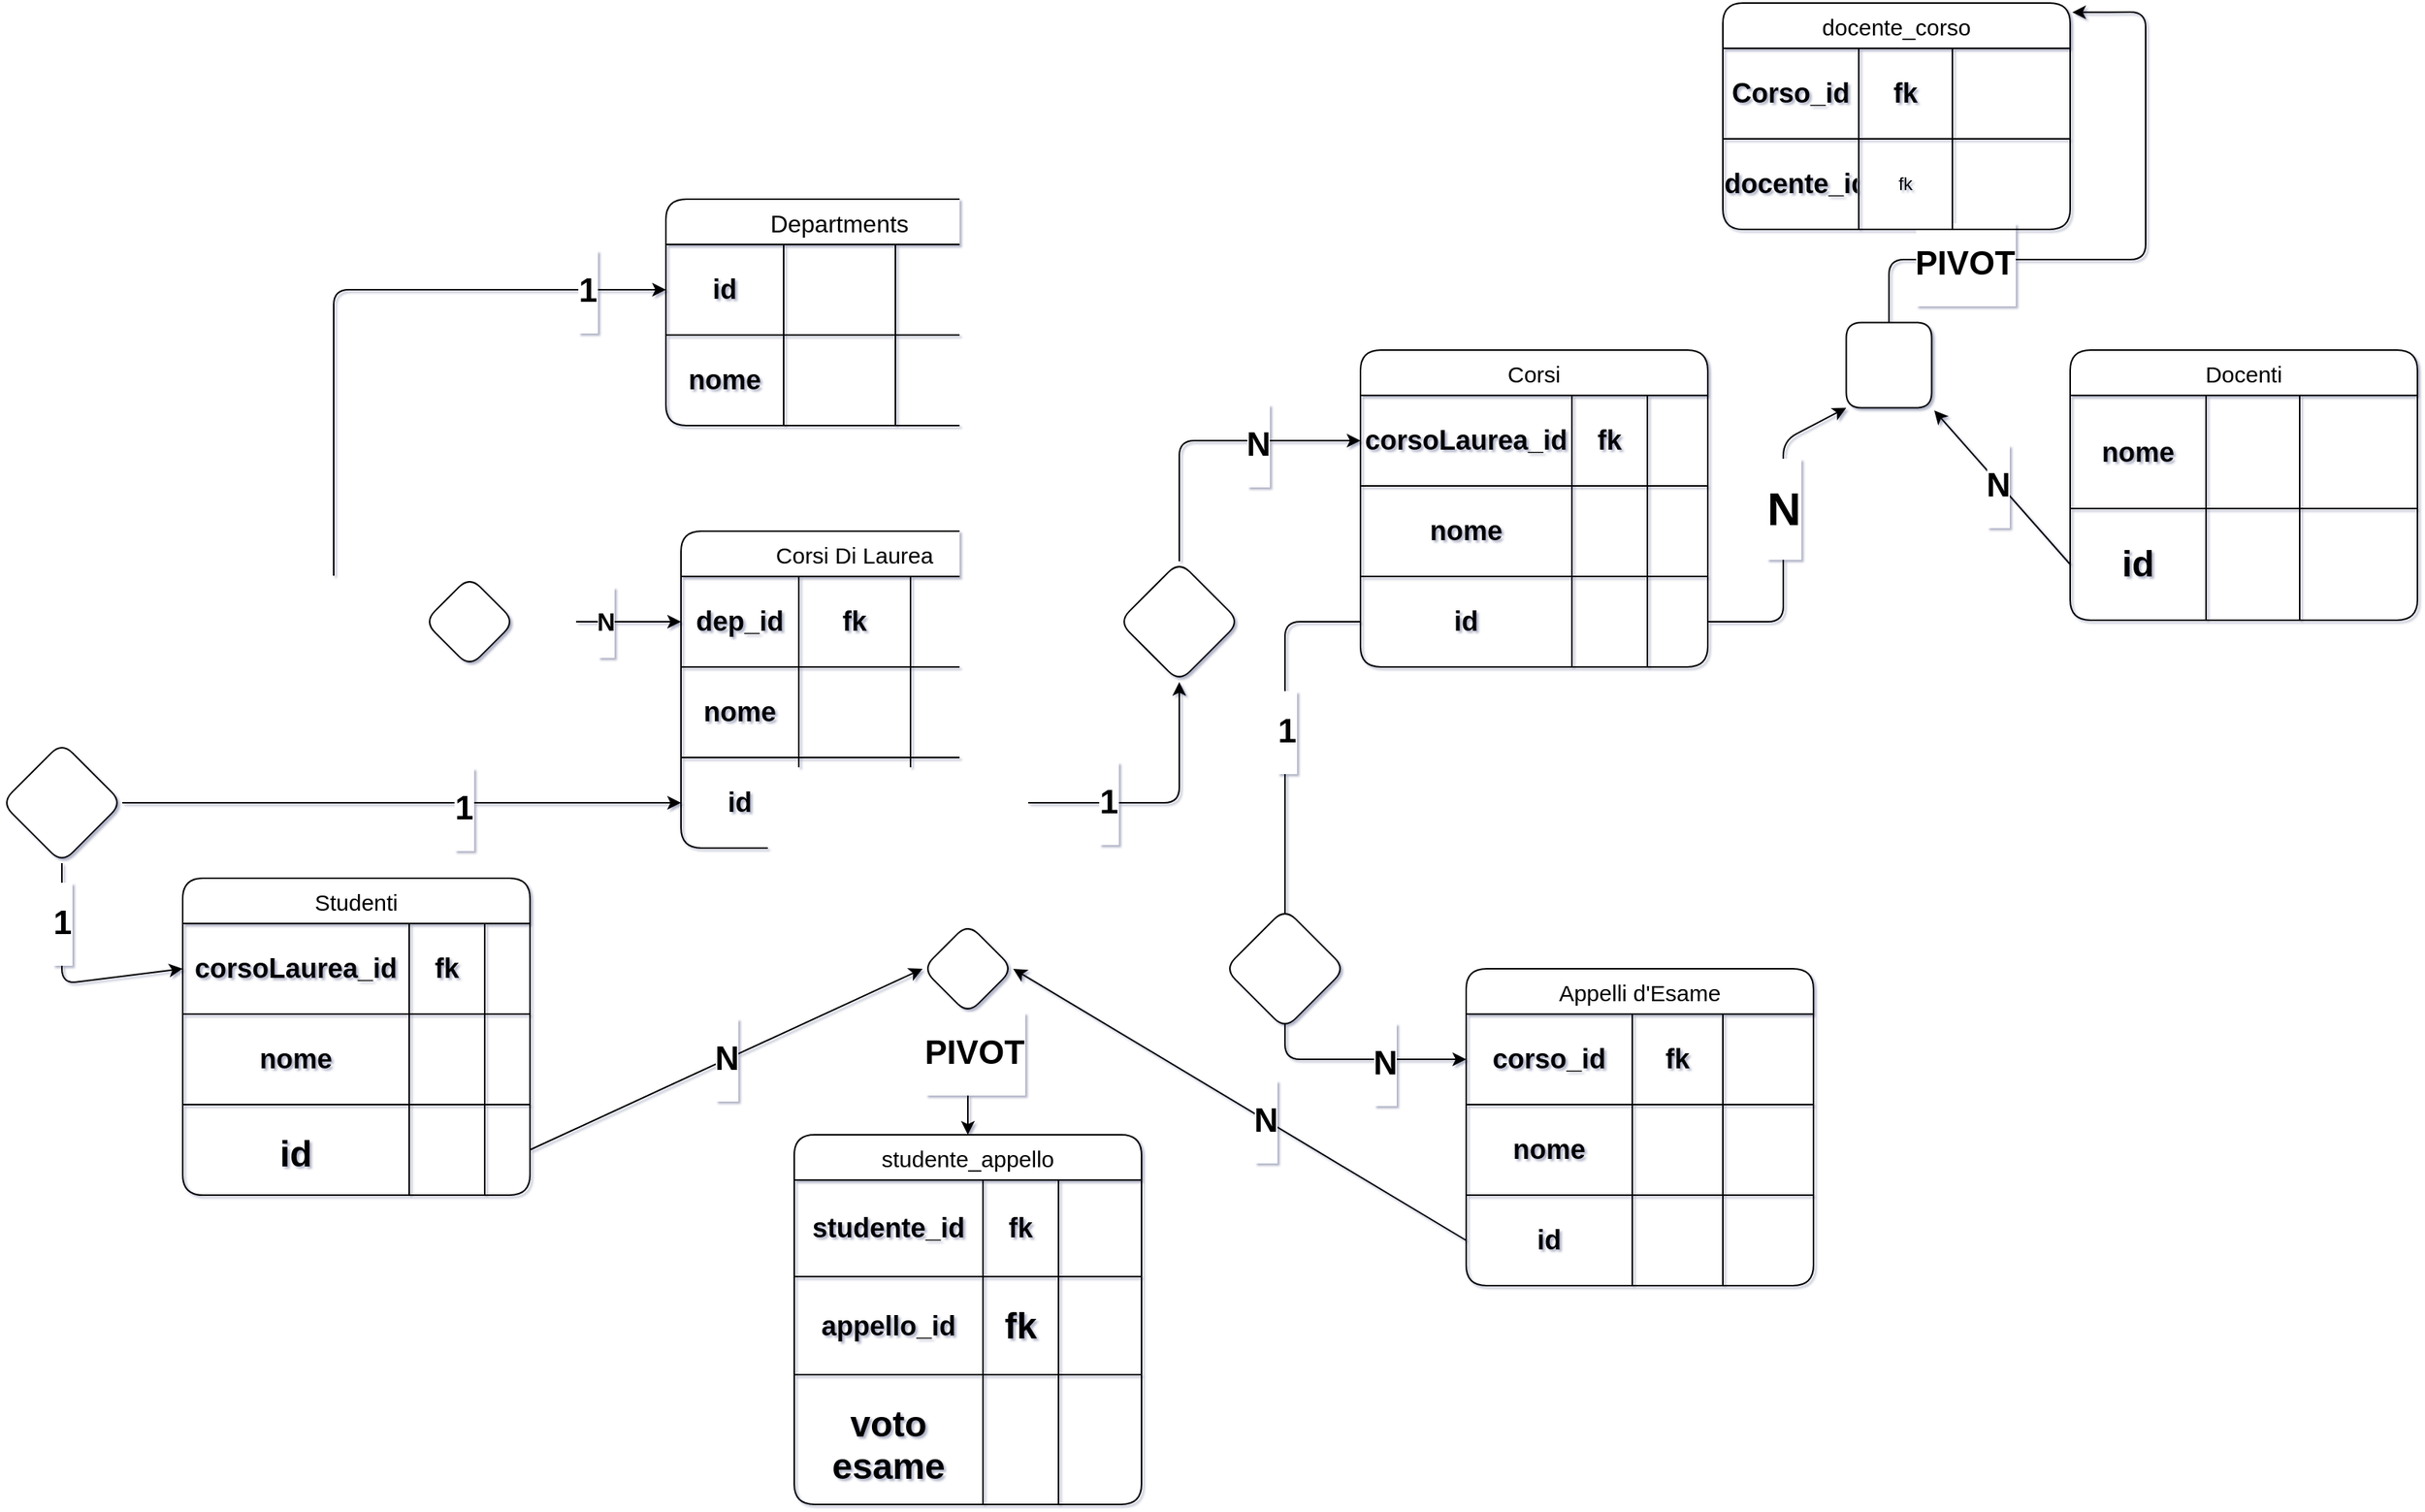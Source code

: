 <mxfile>
    <diagram id="S9YMOtjtEq2yLuOTXuQt" name="Page-1">
        <mxGraphModel dx="1249" dy="1067" grid="0" gridSize="13" guides="1" tooltips="1" connect="1" arrows="1" fold="1" page="0" pageScale="1" pageWidth="850" pageHeight="1100" background="none" math="0" shadow="1" adaptiveColors="auto">
            <root>
                <mxCell id="0"/>
                <mxCell id="1" parent="0"/>
                <mxCell id="32" value="Departments" style="shape=table;startSize=30;container=1;collapsible=0;childLayout=tableLayout;fontSize=16;rounded=1;" vertex="1" parent="1">
                    <mxGeometry x="500" y="-200" width="230" height="150" as="geometry"/>
                </mxCell>
                <mxCell id="33" value="" style="shape=tableRow;horizontal=0;startSize=0;swimlaneHead=0;swimlaneBody=0;strokeColor=inherit;top=0;left=0;bottom=0;right=0;collapsible=0;dropTarget=0;fillColor=none;points=[[0,0.5],[1,0.5]];portConstraint=eastwest;rounded=1;" vertex="1" parent="32">
                    <mxGeometry y="30" width="230" height="60" as="geometry"/>
                </mxCell>
                <mxCell id="34" value="&lt;h2&gt;id&lt;/h2&gt;" style="shape=partialRectangle;html=1;whiteSpace=wrap;connectable=0;strokeColor=inherit;overflow=hidden;fillColor=none;top=0;left=0;bottom=0;right=0;pointerEvents=1;rounded=1;" vertex="1" parent="33">
                    <mxGeometry width="78" height="60" as="geometry">
                        <mxRectangle width="78" height="60" as="alternateBounds"/>
                    </mxGeometry>
                </mxCell>
                <mxCell id="35" value="&lt;h2&gt;&lt;br&gt;&lt;/h2&gt;" style="shape=partialRectangle;html=1;whiteSpace=wrap;connectable=0;strokeColor=inherit;overflow=hidden;fillColor=none;top=0;left=0;bottom=0;right=0;pointerEvents=1;rounded=1;" vertex="1" parent="33">
                    <mxGeometry x="78" width="74" height="60" as="geometry">
                        <mxRectangle width="74" height="60" as="alternateBounds"/>
                    </mxGeometry>
                </mxCell>
                <mxCell id="36" value="" style="shape=partialRectangle;html=1;whiteSpace=wrap;connectable=0;strokeColor=inherit;overflow=hidden;fillColor=none;top=0;left=0;bottom=0;right=0;pointerEvents=1;rounded=1;" vertex="1" parent="33">
                    <mxGeometry x="152" width="78" height="60" as="geometry">
                        <mxRectangle width="78" height="60" as="alternateBounds"/>
                    </mxGeometry>
                </mxCell>
                <mxCell id="37" value="" style="shape=tableRow;horizontal=0;startSize=0;swimlaneHead=0;swimlaneBody=0;strokeColor=inherit;top=0;left=0;bottom=0;right=0;collapsible=0;dropTarget=0;fillColor=none;points=[[0,0.5],[1,0.5]];portConstraint=eastwest;rounded=1;" vertex="1" parent="32">
                    <mxGeometry y="90" width="230" height="60" as="geometry"/>
                </mxCell>
                <mxCell id="38" value="&lt;h2&gt;nome&lt;/h2&gt;" style="shape=partialRectangle;html=1;whiteSpace=wrap;connectable=0;strokeColor=inherit;overflow=hidden;fillColor=none;top=0;left=0;bottom=0;right=0;pointerEvents=1;rounded=1;" vertex="1" parent="37">
                    <mxGeometry width="78" height="60" as="geometry">
                        <mxRectangle width="78" height="60" as="alternateBounds"/>
                    </mxGeometry>
                </mxCell>
                <mxCell id="39" value="" style="shape=partialRectangle;html=1;whiteSpace=wrap;connectable=0;strokeColor=inherit;overflow=hidden;fillColor=none;top=0;left=0;bottom=0;right=0;pointerEvents=1;rounded=1;" vertex="1" parent="37">
                    <mxGeometry x="78" width="74" height="60" as="geometry">
                        <mxRectangle width="74" height="60" as="alternateBounds"/>
                    </mxGeometry>
                </mxCell>
                <mxCell id="40" value="" style="shape=partialRectangle;html=1;whiteSpace=wrap;connectable=0;strokeColor=inherit;overflow=hidden;fillColor=none;top=0;left=0;bottom=0;right=0;pointerEvents=1;rounded=1;" vertex="1" parent="37">
                    <mxGeometry x="152" width="78" height="60" as="geometry">
                        <mxRectangle width="78" height="60" as="alternateBounds"/>
                    </mxGeometry>
                </mxCell>
                <mxCell id="58" value="Corsi Di Laurea" style="shape=table;startSize=30;container=1;collapsible=0;childLayout=tableLayout;fontFamily=Helvetica;fontSize=15;rounded=1;" vertex="1" parent="1">
                    <mxGeometry x="510" y="20" width="230" height="210" as="geometry"/>
                </mxCell>
                <mxCell id="59" value="" style="shape=tableRow;horizontal=0;startSize=0;swimlaneHead=0;swimlaneBody=0;strokeColor=inherit;top=0;left=0;bottom=0;right=0;collapsible=0;dropTarget=0;fillColor=none;points=[[0,0.5],[1,0.5]];portConstraint=eastwest;rounded=1;" vertex="1" parent="58">
                    <mxGeometry y="30" width="230" height="60" as="geometry"/>
                </mxCell>
                <mxCell id="60" value="&lt;h2&gt;dep_id&lt;/h2&gt;" style="shape=partialRectangle;html=1;whiteSpace=wrap;connectable=0;strokeColor=inherit;overflow=hidden;fillColor=none;top=0;left=0;bottom=0;right=0;pointerEvents=1;rounded=1;" vertex="1" parent="59">
                    <mxGeometry width="78" height="60" as="geometry">
                        <mxRectangle width="78" height="60" as="alternateBounds"/>
                    </mxGeometry>
                </mxCell>
                <mxCell id="61" value="&lt;h2&gt;fk&lt;/h2&gt;" style="shape=partialRectangle;html=1;whiteSpace=wrap;connectable=0;strokeColor=inherit;overflow=hidden;fillColor=none;top=0;left=0;bottom=0;right=0;pointerEvents=1;rounded=1;" vertex="1" parent="59">
                    <mxGeometry x="78" width="74" height="60" as="geometry">
                        <mxRectangle width="74" height="60" as="alternateBounds"/>
                    </mxGeometry>
                </mxCell>
                <mxCell id="62" value="&lt;h2&gt;&lt;br&gt;&lt;/h2&gt;" style="shape=partialRectangle;html=1;whiteSpace=wrap;connectable=0;strokeColor=inherit;overflow=hidden;fillColor=none;top=0;left=0;bottom=0;right=0;pointerEvents=1;rounded=1;" vertex="1" parent="59">
                    <mxGeometry x="152" width="78" height="60" as="geometry">
                        <mxRectangle width="78" height="60" as="alternateBounds"/>
                    </mxGeometry>
                </mxCell>
                <mxCell id="104" value="" style="shape=tableRow;horizontal=0;startSize=0;swimlaneHead=0;swimlaneBody=0;strokeColor=inherit;top=0;left=0;bottom=0;right=0;collapsible=0;dropTarget=0;fillColor=none;points=[[0,0.5],[1,0.5]];portConstraint=eastwest;rounded=1;" vertex="1" parent="58">
                    <mxGeometry y="90" width="230" height="60" as="geometry"/>
                </mxCell>
                <mxCell id="105" value="&lt;h2&gt;nome&lt;/h2&gt;" style="shape=partialRectangle;html=1;whiteSpace=wrap;connectable=0;strokeColor=inherit;overflow=hidden;fillColor=none;top=0;left=0;bottom=0;right=0;pointerEvents=1;rounded=1;" vertex="1" parent="104">
                    <mxGeometry width="78" height="60" as="geometry">
                        <mxRectangle width="78" height="60" as="alternateBounds"/>
                    </mxGeometry>
                </mxCell>
                <mxCell id="106" value="&lt;h2&gt;&lt;br&gt;&lt;/h2&gt;" style="shape=partialRectangle;html=1;whiteSpace=wrap;connectable=0;strokeColor=inherit;overflow=hidden;fillColor=none;top=0;left=0;bottom=0;right=0;pointerEvents=1;rounded=1;" vertex="1" parent="104">
                    <mxGeometry x="78" width="74" height="60" as="geometry">
                        <mxRectangle width="74" height="60" as="alternateBounds"/>
                    </mxGeometry>
                </mxCell>
                <mxCell id="107" value="" style="shape=partialRectangle;html=1;whiteSpace=wrap;connectable=0;strokeColor=inherit;overflow=hidden;fillColor=none;top=0;left=0;bottom=0;right=0;pointerEvents=1;rounded=1;" vertex="1" parent="104">
                    <mxGeometry x="152" width="78" height="60" as="geometry">
                        <mxRectangle width="78" height="60" as="alternateBounds"/>
                    </mxGeometry>
                </mxCell>
                <mxCell id="63" value="" style="shape=tableRow;horizontal=0;startSize=0;swimlaneHead=0;swimlaneBody=0;strokeColor=inherit;top=0;left=0;bottom=0;right=0;collapsible=0;dropTarget=0;fillColor=none;points=[[0,0.5],[1,0.5]];portConstraint=eastwest;rounded=1;" vertex="1" parent="58">
                    <mxGeometry y="150" width="230" height="60" as="geometry"/>
                </mxCell>
                <mxCell id="64" value="&lt;h2&gt;id&lt;/h2&gt;" style="shape=partialRectangle;html=1;whiteSpace=wrap;connectable=0;strokeColor=inherit;overflow=hidden;fillColor=none;top=0;left=0;bottom=0;right=0;pointerEvents=1;rounded=1;" vertex="1" parent="63">
                    <mxGeometry width="78" height="60" as="geometry">
                        <mxRectangle width="78" height="60" as="alternateBounds"/>
                    </mxGeometry>
                </mxCell>
                <mxCell id="65" value="" style="shape=partialRectangle;html=1;whiteSpace=wrap;connectable=0;strokeColor=inherit;overflow=hidden;fillColor=none;top=0;left=0;bottom=0;right=0;pointerEvents=1;rounded=1;" vertex="1" parent="63">
                    <mxGeometry x="78" width="74" height="60" as="geometry">
                        <mxRectangle width="74" height="60" as="alternateBounds"/>
                    </mxGeometry>
                </mxCell>
                <mxCell id="66" value="" style="shape=partialRectangle;html=1;whiteSpace=wrap;connectable=0;strokeColor=inherit;overflow=hidden;fillColor=none;top=0;left=0;bottom=0;right=0;pointerEvents=1;rounded=1;" vertex="1" parent="63">
                    <mxGeometry x="152" width="78" height="60" as="geometry">
                        <mxRectangle width="78" height="60" as="alternateBounds"/>
                    </mxGeometry>
                </mxCell>
                <mxCell id="77" style="edgeStyle=none;html=1;exitX=1;exitY=0.5;exitDx=0;exitDy=0;entryX=0;entryY=0.5;entryDx=0;entryDy=0;rounded=1;" edge="1" parent="1" source="78" target="59">
                    <mxGeometry relative="1" as="geometry">
                        <mxPoint x="480" y="80.167" as="targetPoint"/>
                    </mxGeometry>
                </mxCell>
                <mxCell id="82" value="&lt;h2&gt;N&lt;/h2&gt;" style="edgeLabel;html=1;align=center;verticalAlign=middle;resizable=0;points=[];rounded=1;" vertex="1" connectable="0" parent="77">
                    <mxGeometry x="0.08" relative="1" as="geometry">
                        <mxPoint as="offset"/>
                    </mxGeometry>
                </mxCell>
                <mxCell id="80" style="edgeStyle=none;html=1;entryX=0;entryY=0.5;entryDx=0;entryDy=0;rounded=1;" edge="1" parent="1" source="78" target="33">
                    <mxGeometry relative="1" as="geometry">
                        <mxPoint x="380" y="79.71" as="sourcePoint"/>
                        <mxPoint x="320" y="79.71" as="targetPoint"/>
                        <Array as="points">
                            <mxPoint x="280" y="80"/>
                            <mxPoint x="280" y="-90"/>
                            <mxPoint x="280" y="-140"/>
                        </Array>
                    </mxGeometry>
                </mxCell>
                <mxCell id="142" value="&lt;h1&gt;1&lt;/h1&gt;" style="edgeLabel;html=1;align=center;verticalAlign=middle;resizable=0;points=[];rounded=1;" vertex="1" connectable="0" parent="80">
                    <mxGeometry x="0.792" y="-1" relative="1" as="geometry">
                        <mxPoint as="offset"/>
                    </mxGeometry>
                </mxCell>
                <mxCell id="83" value="Docenti" style="shape=table;startSize=30;container=1;collapsible=0;childLayout=tableLayout;fontFamily=Helvetica;fontSize=15;rounded=1;" vertex="1" parent="1">
                    <mxGeometry x="1430" y="-100" width="230" height="179" as="geometry"/>
                </mxCell>
                <mxCell id="88" value="" style="shape=tableRow;horizontal=0;startSize=0;swimlaneHead=0;swimlaneBody=0;strokeColor=inherit;top=0;left=0;bottom=0;right=0;collapsible=0;dropTarget=0;fillColor=none;points=[[0,0.5],[1,0.5]];portConstraint=eastwest;rounded=1;" vertex="1" parent="83">
                    <mxGeometry y="30" width="230" height="75" as="geometry"/>
                </mxCell>
                <mxCell id="89" value="&lt;h2&gt;nome&lt;/h2&gt;" style="shape=partialRectangle;html=1;whiteSpace=wrap;connectable=0;strokeColor=inherit;overflow=hidden;fillColor=none;top=0;left=0;bottom=0;right=0;pointerEvents=1;rounded=1;" vertex="1" parent="88">
                    <mxGeometry width="90" height="75" as="geometry">
                        <mxRectangle width="90" height="75" as="alternateBounds"/>
                    </mxGeometry>
                </mxCell>
                <mxCell id="90" value="" style="shape=partialRectangle;html=1;whiteSpace=wrap;connectable=0;strokeColor=inherit;overflow=hidden;fillColor=none;top=0;left=0;bottom=0;right=0;pointerEvents=1;rounded=1;" vertex="1" parent="88">
                    <mxGeometry x="90" width="62" height="75" as="geometry">
                        <mxRectangle width="62" height="75" as="alternateBounds"/>
                    </mxGeometry>
                </mxCell>
                <mxCell id="91" value="" style="shape=partialRectangle;html=1;whiteSpace=wrap;connectable=0;strokeColor=inherit;overflow=hidden;fillColor=none;top=0;left=0;bottom=0;right=0;pointerEvents=1;rounded=1;" vertex="1" parent="88">
                    <mxGeometry x="152" width="78" height="75" as="geometry">
                        <mxRectangle width="78" height="75" as="alternateBounds"/>
                    </mxGeometry>
                </mxCell>
                <mxCell id="92" value="" style="shape=tableRow;horizontal=0;startSize=0;swimlaneHead=0;swimlaneBody=0;strokeColor=inherit;top=0;left=0;bottom=0;right=0;collapsible=0;dropTarget=0;fillColor=none;points=[[0,0.5],[1,0.5]];portConstraint=eastwest;rounded=1;" vertex="1" parent="83">
                    <mxGeometry y="105" width="230" height="74" as="geometry"/>
                </mxCell>
                <mxCell id="93" value="&lt;h1&gt;id&lt;/h1&gt;" style="shape=partialRectangle;html=1;whiteSpace=wrap;connectable=0;strokeColor=inherit;overflow=hidden;fillColor=none;top=0;left=0;bottom=0;right=0;pointerEvents=1;rounded=1;" vertex="1" parent="92">
                    <mxGeometry width="90" height="74" as="geometry">
                        <mxRectangle width="90" height="74" as="alternateBounds"/>
                    </mxGeometry>
                </mxCell>
                <mxCell id="94" value="" style="shape=partialRectangle;html=1;whiteSpace=wrap;connectable=0;strokeColor=inherit;overflow=hidden;fillColor=none;top=0;left=0;bottom=0;right=0;pointerEvents=1;rounded=1;" vertex="1" parent="92">
                    <mxGeometry x="90" width="62" height="74" as="geometry">
                        <mxRectangle width="62" height="74" as="alternateBounds"/>
                    </mxGeometry>
                </mxCell>
                <mxCell id="95" value="" style="shape=partialRectangle;html=1;whiteSpace=wrap;connectable=0;strokeColor=inherit;overflow=hidden;fillColor=none;top=0;left=0;bottom=0;right=0;pointerEvents=1;rounded=1;" vertex="1" parent="92">
                    <mxGeometry x="152" width="78" height="74" as="geometry">
                        <mxRectangle width="78" height="74" as="alternateBounds"/>
                    </mxGeometry>
                </mxCell>
                <mxCell id="108" value="Corsi" style="shape=table;startSize=30;container=1;collapsible=0;childLayout=tableLayout;fontFamily=Helvetica;fontSize=15;rounded=1;" vertex="1" parent="1">
                    <mxGeometry x="960" y="-100" width="230" height="210" as="geometry"/>
                </mxCell>
                <mxCell id="109" value="" style="shape=tableRow;horizontal=0;startSize=0;swimlaneHead=0;swimlaneBody=0;strokeColor=inherit;top=0;left=0;bottom=0;right=0;collapsible=0;dropTarget=0;fillColor=none;points=[[0,0.5],[1,0.5]];portConstraint=eastwest;rounded=1;" vertex="1" parent="108">
                    <mxGeometry y="30" width="230" height="60" as="geometry"/>
                </mxCell>
                <mxCell id="110" value="&lt;h2&gt;corsoLaurea_id&lt;/h2&gt;" style="shape=partialRectangle;html=1;whiteSpace=wrap;connectable=0;strokeColor=inherit;overflow=hidden;fillColor=none;top=0;left=0;bottom=0;right=0;pointerEvents=1;rounded=1;" vertex="1" parent="109">
                    <mxGeometry width="140" height="60" as="geometry">
                        <mxRectangle width="140" height="60" as="alternateBounds"/>
                    </mxGeometry>
                </mxCell>
                <mxCell id="111" value="&lt;h2&gt;fk&lt;/h2&gt;" style="shape=partialRectangle;html=1;whiteSpace=wrap;connectable=0;strokeColor=inherit;overflow=hidden;fillColor=none;top=0;left=0;bottom=0;right=0;pointerEvents=1;rounded=1;" vertex="1" parent="109">
                    <mxGeometry x="140" width="50" height="60" as="geometry">
                        <mxRectangle width="50" height="60" as="alternateBounds"/>
                    </mxGeometry>
                </mxCell>
                <mxCell id="112" value="&lt;h2&gt;&lt;br&gt;&lt;/h2&gt;" style="shape=partialRectangle;html=1;whiteSpace=wrap;connectable=0;strokeColor=inherit;overflow=hidden;fillColor=none;top=0;left=0;bottom=0;right=0;pointerEvents=1;rounded=1;" vertex="1" parent="109">
                    <mxGeometry x="190" width="40" height="60" as="geometry">
                        <mxRectangle width="40" height="60" as="alternateBounds"/>
                    </mxGeometry>
                </mxCell>
                <mxCell id="113" value="" style="shape=tableRow;horizontal=0;startSize=0;swimlaneHead=0;swimlaneBody=0;strokeColor=inherit;top=0;left=0;bottom=0;right=0;collapsible=0;dropTarget=0;fillColor=none;points=[[0,0.5],[1,0.5]];portConstraint=eastwest;rounded=1;" vertex="1" parent="108">
                    <mxGeometry y="90" width="230" height="60" as="geometry"/>
                </mxCell>
                <mxCell id="114" value="&lt;h2&gt;nome&lt;/h2&gt;" style="shape=partialRectangle;html=1;whiteSpace=wrap;connectable=0;strokeColor=inherit;overflow=hidden;fillColor=none;top=0;left=0;bottom=0;right=0;pointerEvents=1;rounded=1;" vertex="1" parent="113">
                    <mxGeometry width="140" height="60" as="geometry">
                        <mxRectangle width="140" height="60" as="alternateBounds"/>
                    </mxGeometry>
                </mxCell>
                <mxCell id="115" value="&lt;h2&gt;&lt;br&gt;&lt;/h2&gt;" style="shape=partialRectangle;html=1;whiteSpace=wrap;connectable=0;strokeColor=inherit;overflow=hidden;fillColor=none;top=0;left=0;bottom=0;right=0;pointerEvents=1;rounded=1;" vertex="1" parent="113">
                    <mxGeometry x="140" width="50" height="60" as="geometry">
                        <mxRectangle width="50" height="60" as="alternateBounds"/>
                    </mxGeometry>
                </mxCell>
                <mxCell id="116" value="" style="shape=partialRectangle;html=1;whiteSpace=wrap;connectable=0;strokeColor=inherit;overflow=hidden;fillColor=none;top=0;left=0;bottom=0;right=0;pointerEvents=1;rounded=1;" vertex="1" parent="113">
                    <mxGeometry x="190" width="40" height="60" as="geometry">
                        <mxRectangle width="40" height="60" as="alternateBounds"/>
                    </mxGeometry>
                </mxCell>
                <mxCell id="117" value="" style="shape=tableRow;horizontal=0;startSize=0;swimlaneHead=0;swimlaneBody=0;strokeColor=inherit;top=0;left=0;bottom=0;right=0;collapsible=0;dropTarget=0;fillColor=none;points=[[0,0.5],[1,0.5]];portConstraint=eastwest;rounded=1;" vertex="1" parent="108">
                    <mxGeometry y="150" width="230" height="60" as="geometry"/>
                </mxCell>
                <mxCell id="118" value="&lt;h2&gt;id&lt;/h2&gt;" style="shape=partialRectangle;html=1;whiteSpace=wrap;connectable=0;strokeColor=inherit;overflow=hidden;fillColor=none;top=0;left=0;bottom=0;right=0;pointerEvents=1;rounded=1;" vertex="1" parent="117">
                    <mxGeometry width="140" height="60" as="geometry">
                        <mxRectangle width="140" height="60" as="alternateBounds"/>
                    </mxGeometry>
                </mxCell>
                <mxCell id="119" value="" style="shape=partialRectangle;html=1;whiteSpace=wrap;connectable=0;strokeColor=inherit;overflow=hidden;fillColor=none;top=0;left=0;bottom=0;right=0;pointerEvents=1;rounded=1;" vertex="1" parent="117">
                    <mxGeometry x="140" width="50" height="60" as="geometry">
                        <mxRectangle width="50" height="60" as="alternateBounds"/>
                    </mxGeometry>
                </mxCell>
                <mxCell id="120" value="" style="shape=partialRectangle;html=1;whiteSpace=wrap;connectable=0;strokeColor=inherit;overflow=hidden;fillColor=none;top=0;left=0;bottom=0;right=0;pointerEvents=1;rounded=1;" vertex="1" parent="117">
                    <mxGeometry x="190" width="40" height="60" as="geometry">
                        <mxRectangle width="40" height="60" as="alternateBounds"/>
                    </mxGeometry>
                </mxCell>
                <mxCell id="131" style="edgeStyle=none;html=1;entryX=0;entryY=0.5;entryDx=0;entryDy=0;rounded=1;" edge="1" parent="1" target="109">
                    <mxGeometry relative="1" as="geometry">
                        <mxPoint x="810" y="80.143" as="targetPoint"/>
                        <mxPoint x="840" y="40" as="sourcePoint"/>
                        <Array as="points">
                            <mxPoint x="840" y="-40"/>
                        </Array>
                    </mxGeometry>
                </mxCell>
                <mxCell id="145" value="&lt;h2&gt;N&lt;/h2&gt;" style="edgeLabel;html=1;align=center;verticalAlign=middle;resizable=0;points=[];rounded=1;" vertex="1" connectable="0" parent="131">
                    <mxGeometry x="0.308" y="-2" relative="1" as="geometry">
                        <mxPoint as="offset"/>
                    </mxGeometry>
                </mxCell>
                <mxCell id="229" value="&lt;h1&gt;N&lt;/h1&gt;" style="edgeLabel;html=1;align=center;verticalAlign=middle;resizable=0;points=[];rounded=1;" vertex="1" connectable="0" parent="131">
                    <mxGeometry x="0.316" y="-3" relative="1" as="geometry">
                        <mxPoint as="offset"/>
                    </mxGeometry>
                </mxCell>
                <mxCell id="78" value="" style="rhombus;whiteSpace=wrap;html=1;rounded=1;" vertex="1" parent="1">
                    <mxGeometry x="340" y="50" width="60" height="60" as="geometry"/>
                </mxCell>
                <mxCell id="149" value="" style="edgeStyle=none;html=1;entryX=0;entryY=0.5;entryDx=0;entryDy=0;exitX=1;exitY=0.5;exitDx=0;exitDy=0;rounded=1;" edge="1" parent="1" source="117" target="148">
                    <mxGeometry relative="1" as="geometry">
                        <mxPoint x="310" y="-250" as="targetPoint"/>
                        <mxPoint x="1240" y="280" as="sourcePoint"/>
                        <Array as="points">
                            <mxPoint x="1240" y="80"/>
                            <mxPoint x="1240" y="-40"/>
                        </Array>
                    </mxGeometry>
                </mxCell>
                <mxCell id="150" value="&lt;h1&gt;&lt;font style=&quot;font-size: 31px;&quot;&gt;N&lt;/font&gt;&lt;/h1&gt;" style="edgeLabel;html=1;align=center;verticalAlign=bottom;resizable=0;points=[];rounded=1;" vertex="1" connectable="0" parent="149">
                    <mxGeometry x="-0.956" y="-3" relative="1" as="geometry">
                        <mxPoint x="45" y="-43" as="offset"/>
                    </mxGeometry>
                </mxCell>
                <mxCell id="206" style="edgeStyle=none;html=1;entryX=1.006;entryY=0.041;entryDx=0;entryDy=0;entryPerimeter=0;rounded=1;" edge="1" parent="1" source="148" target="181">
                    <mxGeometry relative="1" as="geometry">
                        <mxPoint x="1480" y="-460" as="targetPoint"/>
                        <Array as="points">
                            <mxPoint x="1310" y="-160"/>
                            <mxPoint x="1480" y="-160"/>
                            <mxPoint x="1480" y="-324"/>
                        </Array>
                    </mxGeometry>
                </mxCell>
                <mxCell id="207" value="&lt;h1&gt;PIVOT&lt;/h1&gt;" style="edgeLabel;html=1;align=center;verticalAlign=middle;resizable=0;points=[];rounded=1;" vertex="1" connectable="0" parent="206">
                    <mxGeometry x="-0.569" y="-3" relative="1" as="geometry">
                        <mxPoint as="offset"/>
                    </mxGeometry>
                </mxCell>
                <mxCell id="148" value="" style="rhombus;whiteSpace=wrap;html=1;rotation=-135;direction=south;rounded=1;" vertex="1" parent="1">
                    <mxGeometry x="1270" y="-130" width="80" height="80" as="geometry"/>
                </mxCell>
                <mxCell id="152" value="Appelli d&#39;Esame" style="shape=table;startSize=30;container=1;collapsible=0;childLayout=tableLayout;fontFamily=Helvetica;fontSize=15;rounded=1;" vertex="1" parent="1">
                    <mxGeometry x="1030" y="310" width="230" height="210" as="geometry"/>
                </mxCell>
                <mxCell id="153" value="" style="shape=tableRow;horizontal=0;startSize=0;swimlaneHead=0;swimlaneBody=0;strokeColor=inherit;top=0;left=0;bottom=0;right=0;collapsible=0;dropTarget=0;fillColor=none;points=[[0,0.5],[1,0.5]];portConstraint=eastwest;rounded=1;" vertex="1" parent="152">
                    <mxGeometry y="30" width="230" height="60" as="geometry"/>
                </mxCell>
                <mxCell id="154" value="&lt;h2&gt;corso_id&lt;/h2&gt;" style="shape=partialRectangle;html=1;whiteSpace=wrap;connectable=0;strokeColor=inherit;overflow=hidden;fillColor=none;top=0;left=0;bottom=0;right=0;pointerEvents=1;rounded=1;" vertex="1" parent="153">
                    <mxGeometry width="110" height="60" as="geometry">
                        <mxRectangle width="110" height="60" as="alternateBounds"/>
                    </mxGeometry>
                </mxCell>
                <mxCell id="155" value="&lt;h2&gt;fk&lt;/h2&gt;" style="shape=partialRectangle;html=1;whiteSpace=wrap;connectable=0;strokeColor=inherit;overflow=hidden;fillColor=none;top=0;left=0;bottom=0;right=0;pointerEvents=1;rounded=1;" vertex="1" parent="153">
                    <mxGeometry x="110" width="60" height="60" as="geometry">
                        <mxRectangle width="60" height="60" as="alternateBounds"/>
                    </mxGeometry>
                </mxCell>
                <mxCell id="156" value="&lt;h2&gt;&lt;br&gt;&lt;/h2&gt;" style="shape=partialRectangle;html=1;whiteSpace=wrap;connectable=0;strokeColor=inherit;overflow=hidden;fillColor=none;top=0;left=0;bottom=0;right=0;pointerEvents=1;rounded=1;" vertex="1" parent="153">
                    <mxGeometry x="170" width="60" height="60" as="geometry">
                        <mxRectangle width="60" height="60" as="alternateBounds"/>
                    </mxGeometry>
                </mxCell>
                <mxCell id="157" value="" style="shape=tableRow;horizontal=0;startSize=0;swimlaneHead=0;swimlaneBody=0;strokeColor=inherit;top=0;left=0;bottom=0;right=0;collapsible=0;dropTarget=0;fillColor=none;points=[[0,0.5],[1,0.5]];portConstraint=eastwest;rounded=1;" vertex="1" parent="152">
                    <mxGeometry y="90" width="230" height="60" as="geometry"/>
                </mxCell>
                <mxCell id="158" value="&lt;h2&gt;nome&lt;/h2&gt;" style="shape=partialRectangle;html=1;whiteSpace=wrap;connectable=0;strokeColor=inherit;overflow=hidden;fillColor=none;top=0;left=0;bottom=0;right=0;pointerEvents=1;rounded=1;" vertex="1" parent="157">
                    <mxGeometry width="110" height="60" as="geometry">
                        <mxRectangle width="110" height="60" as="alternateBounds"/>
                    </mxGeometry>
                </mxCell>
                <mxCell id="159" value="&lt;h2&gt;&lt;br&gt;&lt;/h2&gt;" style="shape=partialRectangle;html=1;whiteSpace=wrap;connectable=0;strokeColor=inherit;overflow=hidden;fillColor=none;top=0;left=0;bottom=0;right=0;pointerEvents=1;rounded=1;" vertex="1" parent="157">
                    <mxGeometry x="110" width="60" height="60" as="geometry">
                        <mxRectangle width="60" height="60" as="alternateBounds"/>
                    </mxGeometry>
                </mxCell>
                <mxCell id="160" value="" style="shape=partialRectangle;html=1;whiteSpace=wrap;connectable=0;strokeColor=inherit;overflow=hidden;fillColor=none;top=0;left=0;bottom=0;right=0;pointerEvents=1;rounded=1;" vertex="1" parent="157">
                    <mxGeometry x="170" width="60" height="60" as="geometry">
                        <mxRectangle width="60" height="60" as="alternateBounds"/>
                    </mxGeometry>
                </mxCell>
                <mxCell id="161" value="" style="shape=tableRow;horizontal=0;startSize=0;swimlaneHead=0;swimlaneBody=0;strokeColor=inherit;top=0;left=0;bottom=0;right=0;collapsible=0;dropTarget=0;fillColor=none;points=[[0,0.5],[1,0.5]];portConstraint=eastwest;rounded=1;" vertex="1" parent="152">
                    <mxGeometry y="150" width="230" height="60" as="geometry"/>
                </mxCell>
                <mxCell id="162" value="&lt;h2&gt;id&lt;/h2&gt;" style="shape=partialRectangle;html=1;whiteSpace=wrap;connectable=0;strokeColor=inherit;overflow=hidden;fillColor=none;top=0;left=0;bottom=0;right=0;pointerEvents=1;rounded=1;" vertex="1" parent="161">
                    <mxGeometry width="110" height="60" as="geometry">
                        <mxRectangle width="110" height="60" as="alternateBounds"/>
                    </mxGeometry>
                </mxCell>
                <mxCell id="163" value="" style="shape=partialRectangle;html=1;whiteSpace=wrap;connectable=0;strokeColor=inherit;overflow=hidden;fillColor=none;top=0;left=0;bottom=0;right=0;pointerEvents=1;rounded=1;" vertex="1" parent="161">
                    <mxGeometry x="110" width="60" height="60" as="geometry">
                        <mxRectangle width="60" height="60" as="alternateBounds"/>
                    </mxGeometry>
                </mxCell>
                <mxCell id="164" value="" style="shape=partialRectangle;html=1;whiteSpace=wrap;connectable=0;strokeColor=inherit;overflow=hidden;fillColor=none;top=0;left=0;bottom=0;right=0;pointerEvents=1;rounded=1;" vertex="1" parent="161">
                    <mxGeometry x="170" width="60" height="60" as="geometry">
                        <mxRectangle width="60" height="60" as="alternateBounds"/>
                    </mxGeometry>
                </mxCell>
                <mxCell id="178" style="edgeStyle=none;html=1;exitX=0;exitY=0.5;exitDx=0;exitDy=0;entryX=0;entryY=0.5;entryDx=0;entryDy=0;rounded=1;" edge="1" parent="1" source="117" target="153">
                    <mxGeometry relative="1" as="geometry">
                        <mxPoint x="1090" y="370" as="targetPoint"/>
                        <Array as="points">
                            <mxPoint x="910" y="80"/>
                            <mxPoint x="910" y="370"/>
                        </Array>
                    </mxGeometry>
                </mxCell>
                <mxCell id="210" value="&lt;h1&gt;1&lt;/h1&gt;" style="edgeLabel;html=1;align=center;verticalAlign=middle;resizable=0;points=[];rounded=1;" vertex="1" connectable="0" parent="178">
                    <mxGeometry x="-0.467" y="1" relative="1" as="geometry">
                        <mxPoint as="offset"/>
                    </mxGeometry>
                </mxCell>
                <mxCell id="211" value="&lt;h1&gt;N&lt;/h1&gt;" style="edgeLabel;html=1;align=center;verticalAlign=middle;resizable=0;points=[];rounded=1;" vertex="1" connectable="0" parent="178">
                    <mxGeometry x="0.768" y="-3" relative="1" as="geometry">
                        <mxPoint x="-1" as="offset"/>
                    </mxGeometry>
                </mxCell>
                <mxCell id="181" value="docente_corso" style="shape=table;startSize=30;container=1;collapsible=0;childLayout=tableLayout;fontFamily=Helvetica;fontSize=15;rounded=1;" vertex="1" parent="1">
                    <mxGeometry x="1200" y="-330" width="230" height="150" as="geometry"/>
                </mxCell>
                <mxCell id="182" value="" style="shape=tableRow;horizontal=0;startSize=0;swimlaneHead=0;swimlaneBody=0;strokeColor=inherit;top=0;left=0;bottom=0;right=0;collapsible=0;dropTarget=0;fillColor=none;points=[[0,0.5],[1,0.5]];portConstraint=eastwest;rounded=1;" vertex="1" parent="181">
                    <mxGeometry y="30" width="230" height="60" as="geometry"/>
                </mxCell>
                <mxCell id="183" value="&lt;h2&gt;Corso_id&lt;/h2&gt;" style="shape=partialRectangle;html=1;whiteSpace=wrap;connectable=0;strokeColor=inherit;overflow=hidden;fillColor=none;top=0;left=0;bottom=0;right=0;pointerEvents=1;rounded=1;" vertex="1" parent="182">
                    <mxGeometry width="90" height="60" as="geometry">
                        <mxRectangle width="90" height="60" as="alternateBounds"/>
                    </mxGeometry>
                </mxCell>
                <mxCell id="184" value="&lt;h2&gt;fk&lt;/h2&gt;" style="shape=partialRectangle;html=1;whiteSpace=wrap;connectable=0;strokeColor=inherit;overflow=hidden;fillColor=none;top=0;left=0;bottom=0;right=0;pointerEvents=1;rounded=1;" vertex="1" parent="182">
                    <mxGeometry x="90" width="62" height="60" as="geometry">
                        <mxRectangle width="62" height="60" as="alternateBounds"/>
                    </mxGeometry>
                </mxCell>
                <mxCell id="185" value="" style="shape=partialRectangle;html=1;whiteSpace=wrap;connectable=0;strokeColor=inherit;overflow=hidden;fillColor=none;top=0;left=0;bottom=0;right=0;pointerEvents=1;rounded=1;" vertex="1" parent="182">
                    <mxGeometry x="152" width="78" height="60" as="geometry">
                        <mxRectangle width="78" height="60" as="alternateBounds"/>
                    </mxGeometry>
                </mxCell>
                <mxCell id="186" value="" style="shape=tableRow;horizontal=0;startSize=0;swimlaneHead=0;swimlaneBody=0;strokeColor=inherit;top=0;left=0;bottom=0;right=0;collapsible=0;dropTarget=0;fillColor=none;points=[[0,0.5],[1,0.5]];portConstraint=eastwest;rounded=1;" vertex="1" parent="181">
                    <mxGeometry y="90" width="230" height="60" as="geometry"/>
                </mxCell>
                <mxCell id="187" value="&lt;h2&gt;docente_id&lt;/h2&gt;" style="shape=partialRectangle;html=1;whiteSpace=wrap;connectable=0;strokeColor=inherit;overflow=hidden;fillColor=none;top=0;left=0;bottom=0;right=0;pointerEvents=1;rounded=1;" vertex="1" parent="186">
                    <mxGeometry width="90" height="60" as="geometry">
                        <mxRectangle width="90" height="60" as="alternateBounds"/>
                    </mxGeometry>
                </mxCell>
                <mxCell id="188" value="fk" style="shape=partialRectangle;html=1;whiteSpace=wrap;connectable=0;strokeColor=inherit;overflow=hidden;fillColor=none;top=0;left=0;bottom=0;right=0;pointerEvents=1;rounded=1;" vertex="1" parent="186">
                    <mxGeometry x="90" width="62" height="60" as="geometry">
                        <mxRectangle width="62" height="60" as="alternateBounds"/>
                    </mxGeometry>
                </mxCell>
                <mxCell id="189" value="" style="shape=partialRectangle;html=1;whiteSpace=wrap;connectable=0;strokeColor=inherit;overflow=hidden;fillColor=none;top=0;left=0;bottom=0;right=0;pointerEvents=1;rounded=1;" vertex="1" parent="186">
                    <mxGeometry x="152" width="78" height="60" as="geometry">
                        <mxRectangle width="78" height="60" as="alternateBounds"/>
                    </mxGeometry>
                </mxCell>
                <mxCell id="202" style="edgeStyle=none;html=1;exitX=1;exitY=0.5;exitDx=0;exitDy=0;entryX=0.5;entryY=1;entryDx=0;entryDy=0;entryPerimeter=0;rounded=1;" edge="1" parent="1" source="63" target="203">
                    <mxGeometry relative="1" as="geometry">
                        <mxPoint x="820" y="140" as="targetPoint"/>
                        <Array as="points">
                            <mxPoint x="840" y="200"/>
                        </Array>
                    </mxGeometry>
                </mxCell>
                <mxCell id="230" value="&lt;h1&gt;1&lt;/h1&gt;" style="edgeLabel;html=1;align=center;verticalAlign=middle;resizable=0;points=[];rounded=1;" vertex="1" connectable="0" parent="202">
                    <mxGeometry x="-0.414" relative="1" as="geometry">
                        <mxPoint as="offset"/>
                    </mxGeometry>
                </mxCell>
                <mxCell id="203" value="" style="rhombus;whiteSpace=wrap;html=1;rounded=1;" vertex="1" parent="1">
                    <mxGeometry x="800" y="40" width="80" height="80" as="geometry"/>
                </mxCell>
                <mxCell id="208" value="" style="rhombus;whiteSpace=wrap;html=1;rounded=1;" vertex="1" parent="1">
                    <mxGeometry x="870" y="270" width="80" height="80" as="geometry"/>
                </mxCell>
                <mxCell id="212" value="Studenti" style="shape=table;startSize=30;container=1;collapsible=0;childLayout=tableLayout;fontFamily=Helvetica;fontSize=15;rounded=1;" vertex="1" parent="1">
                    <mxGeometry x="180" y="250" width="230" height="210" as="geometry"/>
                </mxCell>
                <mxCell id="213" value="" style="shape=tableRow;horizontal=0;startSize=0;swimlaneHead=0;swimlaneBody=0;strokeColor=inherit;top=0;left=0;bottom=0;right=0;collapsible=0;dropTarget=0;fillColor=none;points=[[0,0.5],[1,0.5]];portConstraint=eastwest;rounded=1;" vertex="1" parent="212">
                    <mxGeometry y="30" width="230" height="60" as="geometry"/>
                </mxCell>
                <mxCell id="214" value="&lt;h2&gt;corsoLaurea_id&lt;/h2&gt;" style="shape=partialRectangle;html=1;whiteSpace=wrap;connectable=0;strokeColor=inherit;overflow=hidden;fillColor=none;top=0;left=0;bottom=0;right=0;pointerEvents=1;rounded=1;" vertex="1" parent="213">
                    <mxGeometry width="150" height="60" as="geometry">
                        <mxRectangle width="150" height="60" as="alternateBounds"/>
                    </mxGeometry>
                </mxCell>
                <mxCell id="215" value="&lt;h2&gt;fk&lt;/h2&gt;" style="shape=partialRectangle;html=1;whiteSpace=wrap;connectable=0;strokeColor=inherit;overflow=hidden;fillColor=none;top=0;left=0;bottom=0;right=0;pointerEvents=1;rounded=1;" vertex="1" parent="213">
                    <mxGeometry x="150" width="50" height="60" as="geometry">
                        <mxRectangle width="50" height="60" as="alternateBounds"/>
                    </mxGeometry>
                </mxCell>
                <mxCell id="216" value="" style="shape=partialRectangle;html=1;whiteSpace=wrap;connectable=0;strokeColor=inherit;overflow=hidden;fillColor=none;top=0;left=0;bottom=0;right=0;pointerEvents=1;rounded=1;" vertex="1" parent="213">
                    <mxGeometry x="200" width="30" height="60" as="geometry">
                        <mxRectangle width="30" height="60" as="alternateBounds"/>
                    </mxGeometry>
                </mxCell>
                <mxCell id="217" value="" style="shape=tableRow;horizontal=0;startSize=0;swimlaneHead=0;swimlaneBody=0;strokeColor=inherit;top=0;left=0;bottom=0;right=0;collapsible=0;dropTarget=0;fillColor=none;points=[[0,0.5],[1,0.5]];portConstraint=eastwest;rounded=1;" vertex="1" parent="212">
                    <mxGeometry y="90" width="230" height="60" as="geometry"/>
                </mxCell>
                <mxCell id="218" value="&lt;h2&gt;nome&lt;/h2&gt;" style="shape=partialRectangle;html=1;whiteSpace=wrap;connectable=0;strokeColor=inherit;overflow=hidden;fillColor=none;top=0;left=0;bottom=0;right=0;pointerEvents=1;rounded=1;" vertex="1" parent="217">
                    <mxGeometry width="150" height="60" as="geometry">
                        <mxRectangle width="150" height="60" as="alternateBounds"/>
                    </mxGeometry>
                </mxCell>
                <mxCell id="219" value="" style="shape=partialRectangle;html=1;whiteSpace=wrap;connectable=0;strokeColor=inherit;overflow=hidden;fillColor=none;top=0;left=0;bottom=0;right=0;pointerEvents=1;rounded=1;" vertex="1" parent="217">
                    <mxGeometry x="150" width="50" height="60" as="geometry">
                        <mxRectangle width="50" height="60" as="alternateBounds"/>
                    </mxGeometry>
                </mxCell>
                <mxCell id="220" value="" style="shape=partialRectangle;html=1;whiteSpace=wrap;connectable=0;strokeColor=inherit;overflow=hidden;fillColor=none;top=0;left=0;bottom=0;right=0;pointerEvents=1;rounded=1;" vertex="1" parent="217">
                    <mxGeometry x="200" width="30" height="60" as="geometry">
                        <mxRectangle width="30" height="60" as="alternateBounds"/>
                    </mxGeometry>
                </mxCell>
                <mxCell id="221" value="" style="shape=tableRow;horizontal=0;startSize=0;swimlaneHead=0;swimlaneBody=0;strokeColor=inherit;top=0;left=0;bottom=0;right=0;collapsible=0;dropTarget=0;fillColor=none;points=[[0,0.5],[1,0.5]];portConstraint=eastwest;rounded=1;" vertex="1" parent="212">
                    <mxGeometry y="150" width="230" height="60" as="geometry"/>
                </mxCell>
                <mxCell id="222" value="&lt;h1&gt;id&lt;/h1&gt;" style="shape=partialRectangle;html=1;whiteSpace=wrap;connectable=0;strokeColor=inherit;overflow=hidden;fillColor=none;top=0;left=0;bottom=0;right=0;pointerEvents=1;rounded=1;" vertex="1" parent="221">
                    <mxGeometry width="150" height="60" as="geometry">
                        <mxRectangle width="150" height="60" as="alternateBounds"/>
                    </mxGeometry>
                </mxCell>
                <mxCell id="223" value="" style="shape=partialRectangle;html=1;whiteSpace=wrap;connectable=0;strokeColor=inherit;overflow=hidden;fillColor=none;top=0;left=0;bottom=0;right=0;pointerEvents=1;rounded=1;" vertex="1" parent="221">
                    <mxGeometry x="150" width="50" height="60" as="geometry">
                        <mxRectangle width="50" height="60" as="alternateBounds"/>
                    </mxGeometry>
                </mxCell>
                <mxCell id="224" value="" style="shape=partialRectangle;html=1;whiteSpace=wrap;connectable=0;strokeColor=inherit;overflow=hidden;fillColor=none;top=0;left=0;bottom=0;right=0;pointerEvents=1;rounded=1;" vertex="1" parent="221">
                    <mxGeometry x="200" width="30" height="60" as="geometry">
                        <mxRectangle width="30" height="60" as="alternateBounds"/>
                    </mxGeometry>
                </mxCell>
                <mxCell id="231" style="edgeStyle=none;html=1;exitX=0;exitY=0.5;exitDx=0;exitDy=0;rounded=1;" edge="1" parent="1" source="92">
                    <mxGeometry relative="1" as="geometry">
                        <mxPoint x="1340" y="-60.0" as="targetPoint"/>
                    </mxGeometry>
                </mxCell>
                <mxCell id="232" value="&lt;h1&gt;N&lt;/h1&gt;" style="edgeLabel;html=1;align=center;verticalAlign=middle;resizable=0;points=[];rounded=1;" vertex="1" connectable="0" parent="231">
                    <mxGeometry x="0.028" y="1" relative="1" as="geometry">
                        <mxPoint x="-1" as="offset"/>
                    </mxGeometry>
                </mxCell>
                <mxCell id="233" value="studente_appello" style="shape=table;startSize=30;container=1;collapsible=0;childLayout=tableLayout;fontFamily=Helvetica;fontSize=15;rounded=1;" vertex="1" parent="1">
                    <mxGeometry x="585" y="420" width="230" height="245" as="geometry"/>
                </mxCell>
                <mxCell id="234" value="" style="shape=tableRow;horizontal=0;startSize=0;swimlaneHead=0;swimlaneBody=0;strokeColor=inherit;top=0;left=0;bottom=0;right=0;collapsible=0;dropTarget=0;fillColor=none;points=[[0,0.5],[1,0.5]];portConstraint=eastwest;rounded=1;" vertex="1" parent="233">
                    <mxGeometry y="30" width="230" height="64" as="geometry"/>
                </mxCell>
                <mxCell id="235" value="&lt;h2&gt;studente_id&lt;/h2&gt;" style="shape=partialRectangle;html=1;whiteSpace=wrap;connectable=0;strokeColor=inherit;overflow=hidden;fillColor=none;top=0;left=0;bottom=0;right=0;pointerEvents=1;rounded=1;" vertex="1" parent="234">
                    <mxGeometry width="125" height="64" as="geometry">
                        <mxRectangle width="125" height="64" as="alternateBounds"/>
                    </mxGeometry>
                </mxCell>
                <mxCell id="236" value="&lt;h2&gt;fk&lt;/h2&gt;" style="shape=partialRectangle;html=1;whiteSpace=wrap;connectable=0;strokeColor=inherit;overflow=hidden;fillColor=none;top=0;left=0;bottom=0;right=0;pointerEvents=1;rounded=1;" vertex="1" parent="234">
                    <mxGeometry x="125" width="50" height="64" as="geometry">
                        <mxRectangle width="50" height="64" as="alternateBounds"/>
                    </mxGeometry>
                </mxCell>
                <mxCell id="237" value="" style="shape=partialRectangle;html=1;whiteSpace=wrap;connectable=0;strokeColor=inherit;overflow=hidden;fillColor=none;top=0;left=0;bottom=0;right=0;pointerEvents=1;rounded=1;" vertex="1" parent="234">
                    <mxGeometry x="175" width="55" height="64" as="geometry">
                        <mxRectangle width="55" height="64" as="alternateBounds"/>
                    </mxGeometry>
                </mxCell>
                <mxCell id="238" value="" style="shape=tableRow;horizontal=0;startSize=0;swimlaneHead=0;swimlaneBody=0;strokeColor=inherit;top=0;left=0;bottom=0;right=0;collapsible=0;dropTarget=0;fillColor=none;points=[[0,0.5],[1,0.5]];portConstraint=eastwest;rounded=1;" vertex="1" parent="233">
                    <mxGeometry y="94" width="230" height="65" as="geometry"/>
                </mxCell>
                <mxCell id="239" value="&lt;h2&gt;appello_id&lt;/h2&gt;" style="shape=partialRectangle;html=1;whiteSpace=wrap;connectable=0;strokeColor=inherit;overflow=hidden;fillColor=none;top=0;left=0;bottom=0;right=0;pointerEvents=1;rounded=1;" vertex="1" parent="238">
                    <mxGeometry width="125" height="65" as="geometry">
                        <mxRectangle width="125" height="65" as="alternateBounds"/>
                    </mxGeometry>
                </mxCell>
                <mxCell id="240" value="&lt;h1&gt;fk&lt;/h1&gt;" style="shape=partialRectangle;html=1;whiteSpace=wrap;connectable=0;strokeColor=inherit;overflow=hidden;fillColor=none;top=0;left=0;bottom=0;right=0;pointerEvents=1;rounded=1;" vertex="1" parent="238">
                    <mxGeometry x="125" width="50" height="65" as="geometry">
                        <mxRectangle width="50" height="65" as="alternateBounds"/>
                    </mxGeometry>
                </mxCell>
                <mxCell id="241" value="" style="shape=partialRectangle;html=1;whiteSpace=wrap;connectable=0;strokeColor=inherit;overflow=hidden;fillColor=none;top=0;left=0;bottom=0;right=0;pointerEvents=1;rounded=1;" vertex="1" parent="238">
                    <mxGeometry x="175" width="55" height="65" as="geometry">
                        <mxRectangle width="55" height="65" as="alternateBounds"/>
                    </mxGeometry>
                </mxCell>
                <mxCell id="242" value="" style="shape=tableRow;horizontal=0;startSize=0;swimlaneHead=0;swimlaneBody=0;strokeColor=inherit;top=0;left=0;bottom=0;right=0;collapsible=0;dropTarget=0;fillColor=none;points=[[0,0.5],[1,0.5]];portConstraint=eastwest;rounded=1;" vertex="1" parent="233">
                    <mxGeometry y="159" width="230" height="86" as="geometry"/>
                </mxCell>
                <mxCell id="243" value="&lt;h1&gt;voto esame&lt;/h1&gt;" style="shape=partialRectangle;html=1;whiteSpace=wrap;connectable=0;strokeColor=inherit;overflow=hidden;fillColor=none;top=0;left=0;bottom=0;right=0;pointerEvents=1;rounded=1;" vertex="1" parent="242">
                    <mxGeometry width="125" height="86" as="geometry">
                        <mxRectangle width="125" height="86" as="alternateBounds"/>
                    </mxGeometry>
                </mxCell>
                <mxCell id="244" value="" style="shape=partialRectangle;html=1;whiteSpace=wrap;connectable=0;strokeColor=inherit;overflow=hidden;fillColor=none;top=0;left=0;bottom=0;right=0;pointerEvents=1;rounded=1;" vertex="1" parent="242">
                    <mxGeometry x="125" width="50" height="86" as="geometry">
                        <mxRectangle width="50" height="86" as="alternateBounds"/>
                    </mxGeometry>
                </mxCell>
                <mxCell id="245" value="" style="shape=partialRectangle;html=1;whiteSpace=wrap;connectable=0;strokeColor=inherit;overflow=hidden;fillColor=none;top=0;left=0;bottom=0;right=0;pointerEvents=1;rounded=1;" vertex="1" parent="242">
                    <mxGeometry x="175" width="55" height="86" as="geometry">
                        <mxRectangle width="55" height="86" as="alternateBounds"/>
                    </mxGeometry>
                </mxCell>
                <mxCell id="253" style="edgeStyle=none;html=1;exitX=0.5;exitY=1;exitDx=0;exitDy=0;entryX=0.5;entryY=0;entryDx=0;entryDy=0;rounded=1;" edge="1" parent="1" source="250" target="233">
                    <mxGeometry relative="1" as="geometry"/>
                </mxCell>
                <mxCell id="254" value="&lt;h1&gt;PIVOT&lt;/h1&gt;" style="edgeLabel;html=1;align=center;verticalAlign=middle;resizable=0;points=[];rounded=1;" vertex="1" connectable="0" parent="253">
                    <mxGeometry x="-0.367" y="4" relative="1" as="geometry">
                        <mxPoint as="offset"/>
                    </mxGeometry>
                </mxCell>
                <mxCell id="250" value="" style="rhombus;whiteSpace=wrap;html=1;rounded=1;" vertex="1" parent="1">
                    <mxGeometry x="670" y="280" width="60" height="60" as="geometry"/>
                </mxCell>
                <mxCell id="251" value="&lt;h1&gt;N&lt;/h1&gt;" style="edgeStyle=none;html=1;exitX=1;exitY=0.5;exitDx=0;exitDy=0;entryX=0;entryY=0.5;entryDx=0;entryDy=0;rounded=1;" edge="1" parent="1" source="221" target="250">
                    <mxGeometry relative="1" as="geometry"/>
                </mxCell>
                <mxCell id="252" style="edgeStyle=none;html=1;exitX=0;exitY=0.5;exitDx=0;exitDy=0;entryX=1;entryY=0.5;entryDx=0;entryDy=0;rounded=1;" edge="1" parent="1" source="161" target="250">
                    <mxGeometry relative="1" as="geometry"/>
                </mxCell>
                <mxCell id="255" value="&lt;h1&gt;N&lt;/h1&gt;" style="edgeLabel;html=1;align=center;verticalAlign=middle;resizable=0;points=[];rounded=1;" vertex="1" connectable="0" parent="252">
                    <mxGeometry x="-0.108" y="1" relative="1" as="geometry">
                        <mxPoint x="1" as="offset"/>
                    </mxGeometry>
                </mxCell>
                <mxCell id="260" style="edgeStyle=none;html=1;exitX=0.5;exitY=1;exitDx=0;exitDy=0;entryX=0;entryY=0.5;entryDx=0;entryDy=0;rounded=1;" edge="1" parent="1" source="258" target="213">
                    <mxGeometry relative="1" as="geometry">
                        <Array as="points">
                            <mxPoint x="100" y="320"/>
                        </Array>
                    </mxGeometry>
                </mxCell>
                <mxCell id="262" value="&lt;h1&gt;1&lt;/h1&gt;" style="edgeLabel;html=1;align=center;verticalAlign=middle;resizable=0;points=[];rounded=1;" vertex="1" connectable="0" parent="260">
                    <mxGeometry x="-0.363" y="-2" relative="1" as="geometry">
                        <mxPoint x="2" y="-11" as="offset"/>
                    </mxGeometry>
                </mxCell>
                <mxCell id="261" style="edgeStyle=none;html=1;exitX=1;exitY=0.5;exitDx=0;exitDy=0;entryX=0;entryY=0.5;entryDx=0;entryDy=0;rounded=1;" edge="1" parent="1" source="258" target="63">
                    <mxGeometry relative="1" as="geometry"/>
                </mxCell>
                <mxCell id="263" value="&lt;h1&gt;1&lt;/h1&gt;" style="edgeLabel;html=1;align=center;verticalAlign=middle;resizable=0;points=[];rounded=1;" vertex="1" connectable="0" parent="261">
                    <mxGeometry x="0.222" y="-4" relative="1" as="geometry">
                        <mxPoint as="offset"/>
                    </mxGeometry>
                </mxCell>
                <mxCell id="258" value="" style="rhombus;whiteSpace=wrap;html=1;rounded=1;" vertex="1" parent="1">
                    <mxGeometry x="60" y="160" width="80" height="80" as="geometry"/>
                </mxCell>
            </root>
        </mxGraphModel>
    </diagram>
</mxfile>